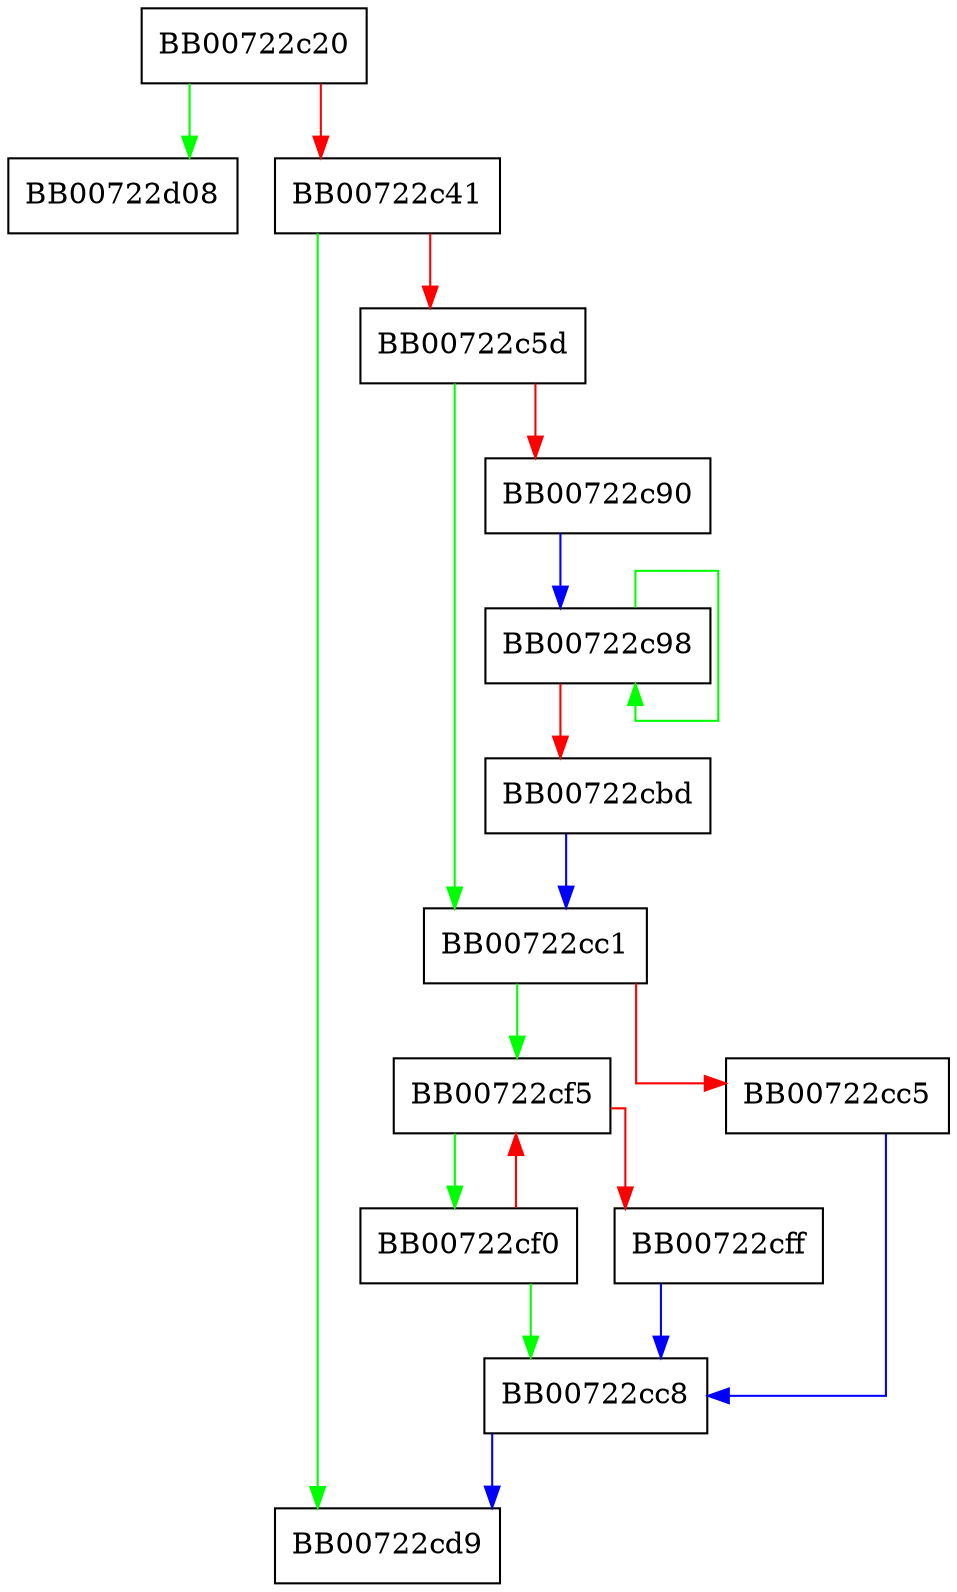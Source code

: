 digraph BN_usub {
  node [shape="box"];
  graph [splines=ortho];
  BB00722c20 -> BB00722d08 [color="green"];
  BB00722c20 -> BB00722c41 [color="red"];
  BB00722c41 -> BB00722cd9 [color="green"];
  BB00722c41 -> BB00722c5d [color="red"];
  BB00722c5d -> BB00722cc1 [color="green"];
  BB00722c5d -> BB00722c90 [color="red"];
  BB00722c90 -> BB00722c98 [color="blue"];
  BB00722c98 -> BB00722c98 [color="green"];
  BB00722c98 -> BB00722cbd [color="red"];
  BB00722cbd -> BB00722cc1 [color="blue"];
  BB00722cc1 -> BB00722cf5 [color="green"];
  BB00722cc1 -> BB00722cc5 [color="red"];
  BB00722cc5 -> BB00722cc8 [color="blue"];
  BB00722cc8 -> BB00722cd9 [color="blue"];
  BB00722cf0 -> BB00722cc8 [color="green"];
  BB00722cf0 -> BB00722cf5 [color="red"];
  BB00722cf5 -> BB00722cf0 [color="green"];
  BB00722cf5 -> BB00722cff [color="red"];
  BB00722cff -> BB00722cc8 [color="blue"];
}